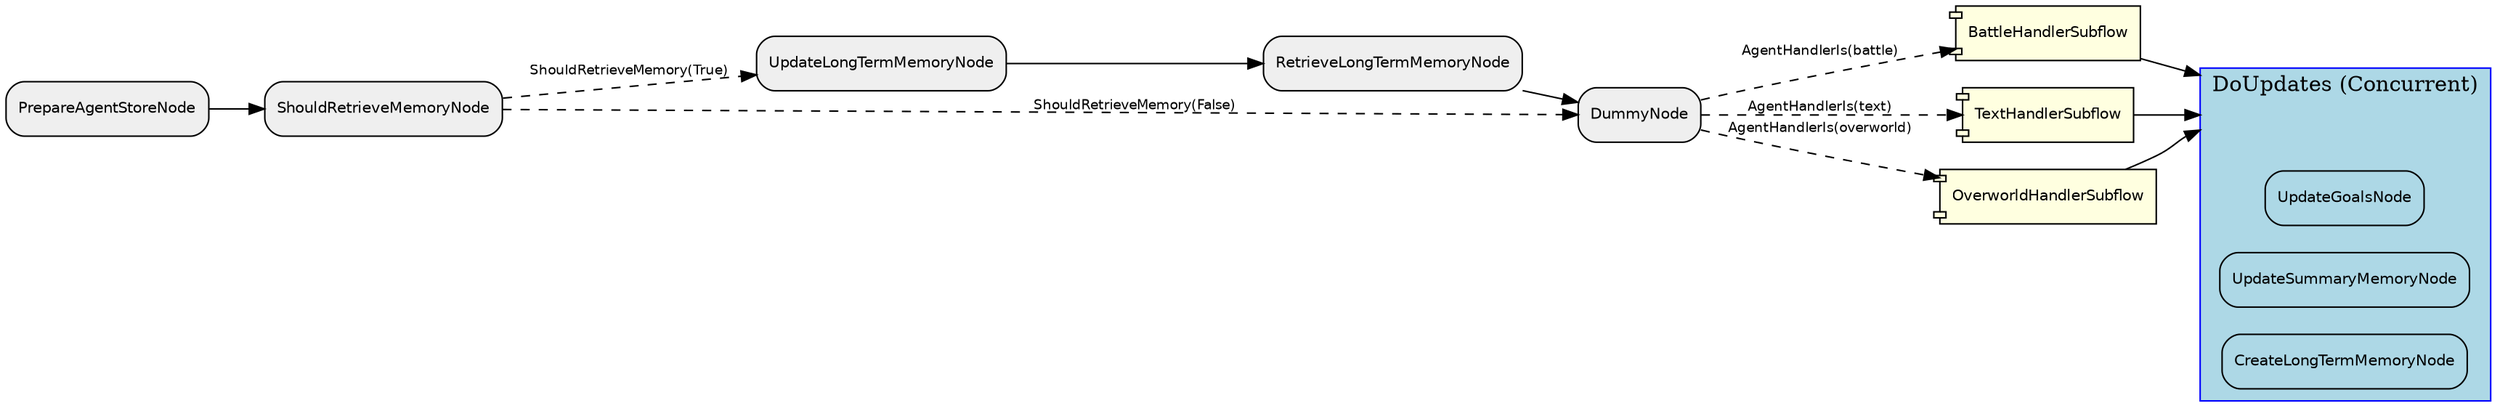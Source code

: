 digraph "G" {
  rankdir=LR;
  compound=true;
  node [shape=box, style="rounded,filled", fillcolor="#EFEFEF", fontname="Helvetica", fontsize=10];
  edge [fontname="Helvetica", fontsize=9];
  subgraph "cluster_qDoGDJtS0AgbhEgyBbCUc" {
    label="DoUpdates (Concurrent)";
    style="filled"; fillcolor="lightblue"; color="blue";
    node [fillcolor="lightblue", style="filled,rounded"];
    "qDoGDJtS0AgbhEgyBbCUc__entry" [label="", shape=point, width=0.01, style=invis];
    "qDoGDJtS0AgbhEgyBbCUc__exit"  [label="", shape=point, width=0.01, style=invis];
    j37Fx8CXADLY5bj9npt88 [label="UpdateGoalsNode"];
    Q2jSXwSlUuwExfnAlTm2X [label="UpdateSummaryMemoryNode"];
    QttYqlZ458PXBvIRrfMUC [label="CreateLongTermMemoryNode"];
  }
  QttYqlZ458PXBvIRrfMUC [label="CreateLongTermMemoryNode"];
  NnLoSHMTe5Wya37sb2cCG [label="PrepareAgentStoreNode"];
  UQfruWnEYb9ceMz1nVxEb [label="BattleHandlerSubflow", shape=component, style="filled,rounded", fillcolor="lightyellow"];
  QKqcVGBRZ3VhKc6fS0juh [label="RetrieveLongTermMemoryNode"];
  dBm2tcxPX7pCxCpd7irBK [label="TextHandlerSubflow", shape=component, style="filled,rounded", fillcolor="lightyellow"];
  j37Fx8CXADLY5bj9npt88 [label="UpdateGoalsNode"];
  TKZefZTN2Rh4zH4KFaxOu [label="UpdateLongTermMemoryNode"];
  dvQ6FIq509Jub2hpFdZfG [label="ShouldRetrieveMemoryNode"];
  Epz87OOSMZk5Lg23pJEw4 [label="OverworldHandlerSubflow", shape=component, style="filled,rounded", fillcolor="lightyellow"];
  Q2jSXwSlUuwExfnAlTm2X [label="UpdateSummaryMemoryNode"];
  OTzfokBXHYjigocECPJA7 [label="DummyNode"];
  NnLoSHMTe5Wya37sb2cCG -> dvQ6FIq509Jub2hpFdZfG [style="solid"];
  dvQ6FIq509Jub2hpFdZfG -> TKZefZTN2Rh4zH4KFaxOu [style="dashed", label="ShouldRetrieveMemory(True)"];
  TKZefZTN2Rh4zH4KFaxOu -> QKqcVGBRZ3VhKc6fS0juh [style="solid"];
  dvQ6FIq509Jub2hpFdZfG -> OTzfokBXHYjigocECPJA7 [style="dashed", label="ShouldRetrieveMemory(False)"];
  QKqcVGBRZ3VhKc6fS0juh -> OTzfokBXHYjigocECPJA7 [style="solid"];
  OTzfokBXHYjigocECPJA7 -> Epz87OOSMZk5Lg23pJEw4 [style="dashed", label="AgentHandlerIs(overworld)"];
  OTzfokBXHYjigocECPJA7 -> UQfruWnEYb9ceMz1nVxEb [style="dashed", label="AgentHandlerIs(battle)"];
  OTzfokBXHYjigocECPJA7 -> dBm2tcxPX7pCxCpd7irBK [style="dashed", label="AgentHandlerIs(text)"];
  dBm2tcxPX7pCxCpd7irBK -> qDoGDJtS0AgbhEgyBbCUc__entry [lhead="cluster_qDoGDJtS0AgbhEgyBbCUc", style="solid"];
  UQfruWnEYb9ceMz1nVxEb -> qDoGDJtS0AgbhEgyBbCUc__entry [lhead="cluster_qDoGDJtS0AgbhEgyBbCUc", style="solid"];
  Epz87OOSMZk5Lg23pJEw4 -> qDoGDJtS0AgbhEgyBbCUc__entry [lhead="cluster_qDoGDJtS0AgbhEgyBbCUc", style="solid"];
}
